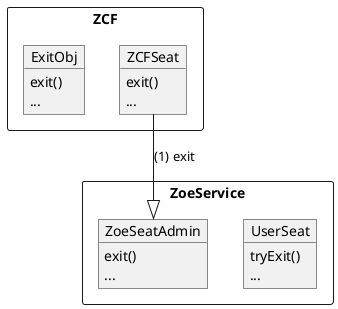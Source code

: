 @startuml ZCFSeat.exit() flow

package ZoeService <<Rectangle>> {
  object UserSeat
  UserSeat : tryExit()
  UserSeat : ...

  object ZoeSeatAdmin
  ZoeSeatAdmin : exit()
  ZoeSeatAdmin : ...
}

package ZCF <<Rectangle>> {
  object ZCFSeat
  ZCFSeat : exit()
  ZCFSeat : ...

  object ExitObj
  ExitObj : exit()
  ExitObj : ...
}

ZCFSeat --|> ZoeSeatAdmin: (1) exit
@enduml